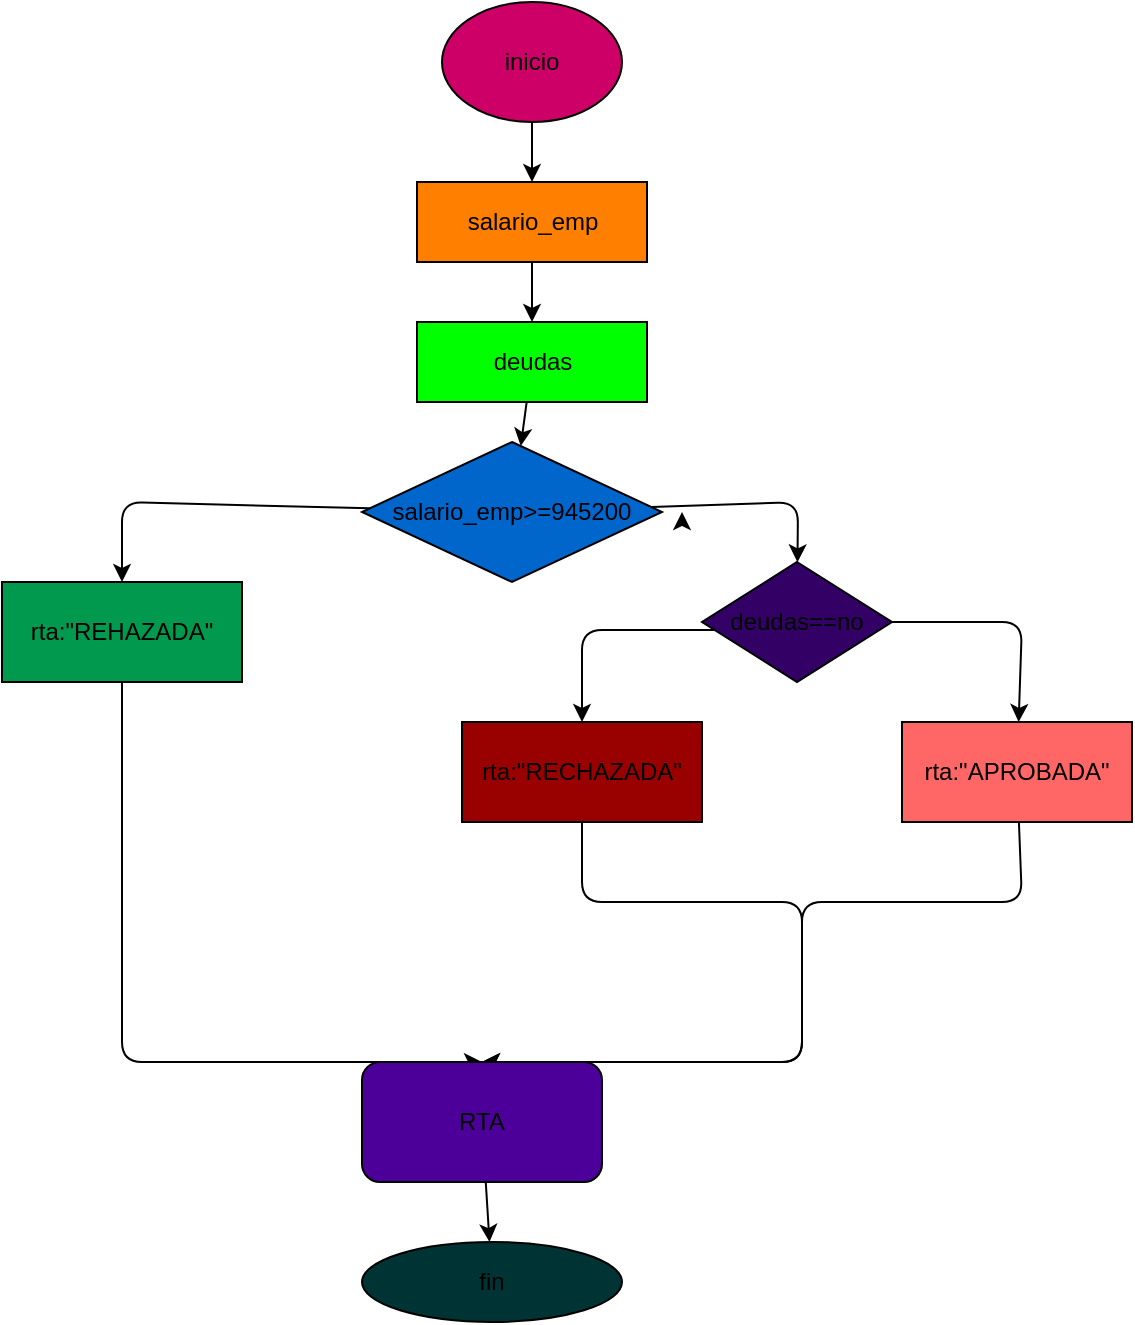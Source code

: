 <mxfile>
    <diagram id="t85LeanfrtgodP0H237d" name="Page-1">
        <mxGraphModel dx="1072" dy="413" grid="1" gridSize="10" guides="1" tooltips="1" connect="1" arrows="1" fold="1" page="1" pageScale="1" pageWidth="827" pageHeight="1169" math="0" shadow="0">
            <root>
                <mxCell id="0"/>
                <mxCell id="1" parent="0"/>
                <mxCell id="5" value="" style="edgeStyle=none;html=1;" edge="1" parent="1" source="3" target="4">
                    <mxGeometry relative="1" as="geometry"/>
                </mxCell>
                <mxCell id="3" value="inicio" style="ellipse;whiteSpace=wrap;html=1;fillColor=#CC0066;" vertex="1" parent="1">
                    <mxGeometry x="380" y="30" width="90" height="60" as="geometry"/>
                </mxCell>
                <mxCell id="7" value="" style="edgeStyle=none;html=1;" edge="1" parent="1" source="4" target="6">
                    <mxGeometry relative="1" as="geometry"/>
                </mxCell>
                <mxCell id="4" value="salario_emp" style="whiteSpace=wrap;html=1;fillColor=#FF8000;" vertex="1" parent="1">
                    <mxGeometry x="367.5" y="120" width="115" height="40" as="geometry"/>
                </mxCell>
                <mxCell id="9" value="" style="edgeStyle=none;html=1;" edge="1" parent="1" source="6" target="8">
                    <mxGeometry relative="1" as="geometry"/>
                </mxCell>
                <mxCell id="6" value="deudas" style="whiteSpace=wrap;html=1;fillColor=#00FF00;" vertex="1" parent="1">
                    <mxGeometry x="367.5" y="190" width="115" height="40" as="geometry"/>
                </mxCell>
                <mxCell id="11" value="" style="edgeStyle=none;html=1;" edge="1" parent="1" source="8" target="10">
                    <mxGeometry relative="1" as="geometry">
                        <Array as="points">
                            <mxPoint x="558" y="280"/>
                        </Array>
                    </mxGeometry>
                </mxCell>
                <mxCell id="18" value="" style="edgeStyle=none;html=1;" edge="1" parent="1" source="8" target="17">
                    <mxGeometry relative="1" as="geometry">
                        <Array as="points">
                            <mxPoint x="220" y="280"/>
                        </Array>
                    </mxGeometry>
                </mxCell>
                <mxCell id="26" style="edgeStyle=none;html=1;" edge="1" parent="1">
                    <mxGeometry relative="1" as="geometry">
                        <mxPoint x="500" y="285" as="targetPoint"/>
                        <mxPoint x="500" y="290" as="sourcePoint"/>
                    </mxGeometry>
                </mxCell>
                <mxCell id="8" value="salario_emp&amp;gt;=945200" style="rhombus;whiteSpace=wrap;html=1;fillColor=#0066CC;" vertex="1" parent="1">
                    <mxGeometry x="340" y="250" width="150" height="70" as="geometry"/>
                </mxCell>
                <mxCell id="14" value="" style="edgeStyle=none;html=1;exitX=0.084;exitY=0.567;exitDx=0;exitDy=0;exitPerimeter=0;" edge="1" parent="1" source="10" target="13">
                    <mxGeometry relative="1" as="geometry">
                        <mxPoint x="480" y="370" as="sourcePoint"/>
                        <Array as="points">
                            <mxPoint x="450" y="344"/>
                        </Array>
                    </mxGeometry>
                </mxCell>
                <mxCell id="16" value="" style="edgeStyle=none;html=1;" edge="1" parent="1" source="10" target="15">
                    <mxGeometry relative="1" as="geometry">
                        <Array as="points">
                            <mxPoint x="670" y="340"/>
                        </Array>
                    </mxGeometry>
                </mxCell>
                <mxCell id="10" value="deudas==no" style="rhombus;whiteSpace=wrap;html=1;fillColor=#330066;" vertex="1" parent="1">
                    <mxGeometry x="510" y="310" width="95" height="60" as="geometry"/>
                </mxCell>
                <mxCell id="22" value="" style="edgeStyle=none;html=1;entryX=0.5;entryY=0;entryDx=0;entryDy=0;" edge="1" parent="1" source="13" target="19">
                    <mxGeometry relative="1" as="geometry">
                        <mxPoint x="550" y="550" as="targetPoint"/>
                        <Array as="points">
                            <mxPoint x="450" y="480"/>
                            <mxPoint x="560" y="480"/>
                            <mxPoint x="560" y="560"/>
                        </Array>
                    </mxGeometry>
                </mxCell>
                <mxCell id="13" value="rta:&quot;RECHAZADA&quot;" style="rounded=0;whiteSpace=wrap;html=1;fillColor=#990000;" vertex="1" parent="1">
                    <mxGeometry x="390" y="390" width="120" height="50" as="geometry"/>
                </mxCell>
                <mxCell id="23" style="edgeStyle=none;html=1;entryX=0.5;entryY=0;entryDx=0;entryDy=0;" edge="1" parent="1" source="15" target="19">
                    <mxGeometry relative="1" as="geometry">
                        <mxPoint x="667.5" y="460" as="targetPoint"/>
                        <Array as="points">
                            <mxPoint x="670" y="480"/>
                            <mxPoint x="560" y="480"/>
                            <mxPoint x="560" y="560"/>
                        </Array>
                    </mxGeometry>
                </mxCell>
                <mxCell id="15" value="rta:&quot;APROBADA&quot;" style="whiteSpace=wrap;html=1;fillColor=#FF6666;" vertex="1" parent="1">
                    <mxGeometry x="610" y="390" width="115" height="50" as="geometry"/>
                </mxCell>
                <mxCell id="25" value="" style="edgeStyle=none;html=1;entryX=0.5;entryY=0;entryDx=0;entryDy=0;" edge="1" parent="1" source="17" target="19">
                    <mxGeometry relative="1" as="geometry">
                        <mxPoint x="220" y="475" as="targetPoint"/>
                        <Array as="points">
                            <mxPoint x="220" y="560"/>
                        </Array>
                    </mxGeometry>
                </mxCell>
                <mxCell id="17" value="rta:&quot;REHAZADA&quot;" style="whiteSpace=wrap;html=1;fillColor=#00994D;" vertex="1" parent="1">
                    <mxGeometry x="160" y="320" width="120" height="50" as="geometry"/>
                </mxCell>
                <mxCell id="21" value="" style="edgeStyle=none;html=1;" edge="1" parent="1" source="19" target="20">
                    <mxGeometry relative="1" as="geometry"/>
                </mxCell>
                <mxCell id="19" value="RTA" style="rounded=1;whiteSpace=wrap;html=1;fillColor=#4C0099;" vertex="1" parent="1">
                    <mxGeometry x="340" y="560" width="120" height="60" as="geometry"/>
                </mxCell>
                <mxCell id="20" value="fin" style="ellipse;whiteSpace=wrap;html=1;fillColor=#003333;" vertex="1" parent="1">
                    <mxGeometry x="340" y="650" width="130" height="40" as="geometry"/>
                </mxCell>
            </root>
        </mxGraphModel>
    </diagram>
</mxfile>